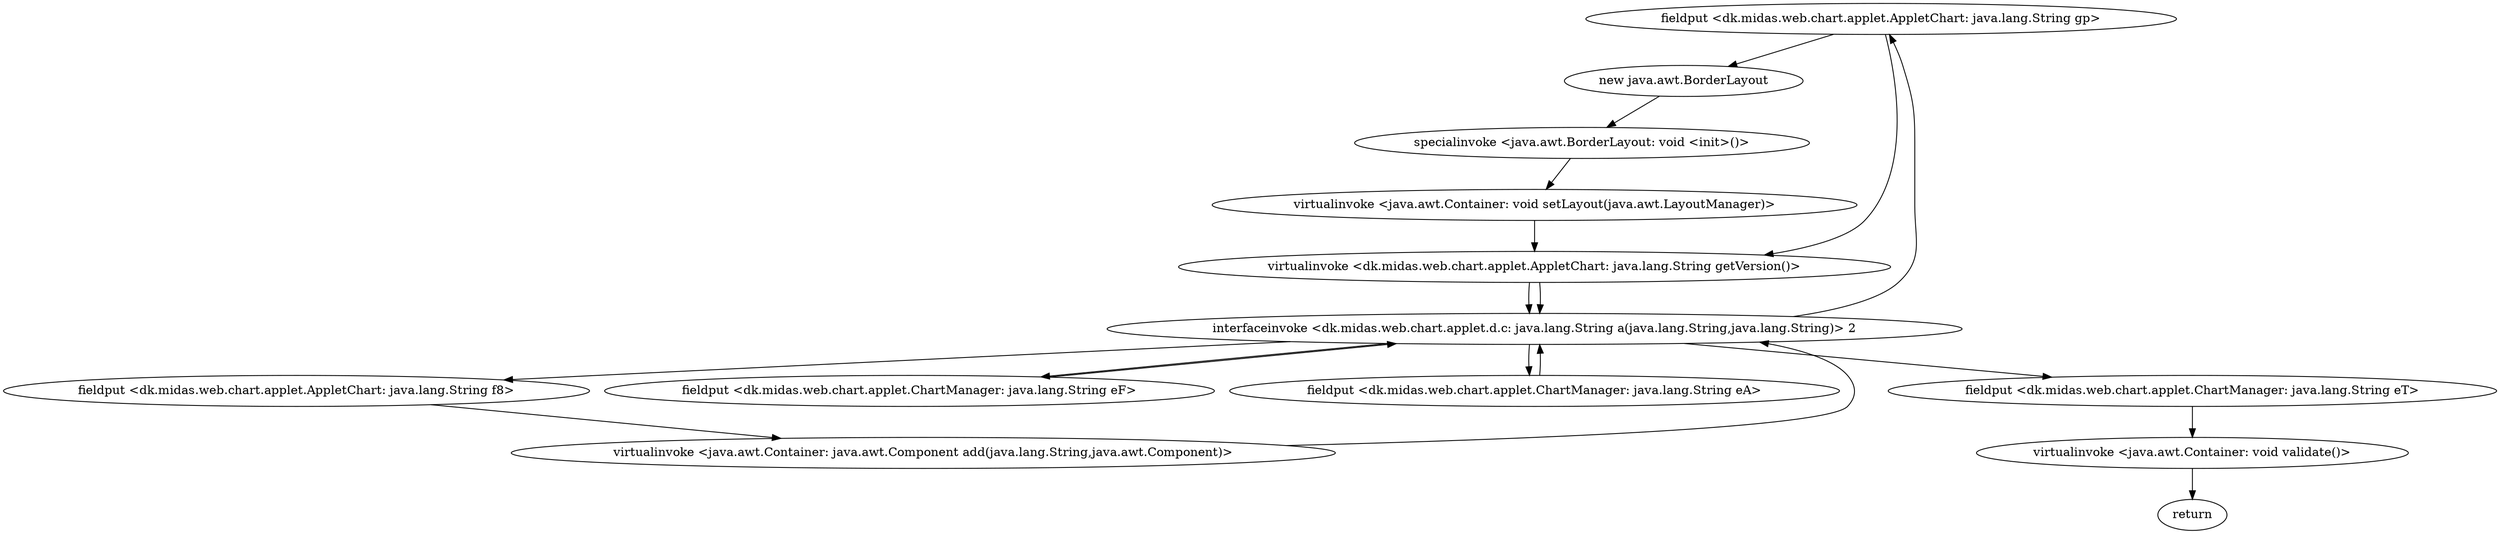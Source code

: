 digraph "" {
"fieldput <dk.midas.web.chart.applet.AppletChart: java.lang.String gp>";
 "fieldput <dk.midas.web.chart.applet.AppletChart: java.lang.String gp>"->"new java.awt.BorderLayout";
 "new java.awt.BorderLayout"->"specialinvoke <java.awt.BorderLayout: void <init>()>";
 "specialinvoke <java.awt.BorderLayout: void <init>()>"->"virtualinvoke <java.awt.Container: void setLayout(java.awt.LayoutManager)>";
 "virtualinvoke <java.awt.Container: void setLayout(java.awt.LayoutManager)>"->"virtualinvoke <dk.midas.web.chart.applet.AppletChart: java.lang.String getVersion()>";
 "virtualinvoke <dk.midas.web.chart.applet.AppletChart: java.lang.String getVersion()>"->"interfaceinvoke <dk.midas.web.chart.applet.d.c: java.lang.String a(java.lang.String,java.lang.String)> 2";
 "interfaceinvoke <dk.midas.web.chart.applet.d.c: java.lang.String a(java.lang.String,java.lang.String)> 2"->"fieldput <dk.midas.web.chart.applet.AppletChart: java.lang.String gp>";
 "fieldput <dk.midas.web.chart.applet.AppletChart: java.lang.String gp>"->"virtualinvoke <dk.midas.web.chart.applet.AppletChart: java.lang.String getVersion()>";
 "virtualinvoke <dk.midas.web.chart.applet.AppletChart: java.lang.String getVersion()>"->"interfaceinvoke <dk.midas.web.chart.applet.d.c: java.lang.String a(java.lang.String,java.lang.String)> 2";
 "interfaceinvoke <dk.midas.web.chart.applet.d.c: java.lang.String a(java.lang.String,java.lang.String)> 2"->"fieldput <dk.midas.web.chart.applet.AppletChart: java.lang.String f8>";
 "fieldput <dk.midas.web.chart.applet.AppletChart: java.lang.String f8>"->"virtualinvoke <java.awt.Container: java.awt.Component add(java.lang.String,java.awt.Component)>";
 "virtualinvoke <java.awt.Container: java.awt.Component add(java.lang.String,java.awt.Component)>"->"interfaceinvoke <dk.midas.web.chart.applet.d.c: java.lang.String a(java.lang.String,java.lang.String)> 2";
 "interfaceinvoke <dk.midas.web.chart.applet.d.c: java.lang.String a(java.lang.String,java.lang.String)> 2"->"fieldput <dk.midas.web.chart.applet.ChartManager: java.lang.String eF>";
 "fieldput <dk.midas.web.chart.applet.ChartManager: java.lang.String eF>"->"interfaceinvoke <dk.midas.web.chart.applet.d.c: java.lang.String a(java.lang.String,java.lang.String)> 2";
 "interfaceinvoke <dk.midas.web.chart.applet.d.c: java.lang.String a(java.lang.String,java.lang.String)> 2"->"fieldput <dk.midas.web.chart.applet.ChartManager: java.lang.String eA>";
 "fieldput <dk.midas.web.chart.applet.ChartManager: java.lang.String eA>"->"interfaceinvoke <dk.midas.web.chart.applet.d.c: java.lang.String a(java.lang.String,java.lang.String)> 2";
 "interfaceinvoke <dk.midas.web.chart.applet.d.c: java.lang.String a(java.lang.String,java.lang.String)> 2"->"fieldput <dk.midas.web.chart.applet.ChartManager: java.lang.String eT>";
 "fieldput <dk.midas.web.chart.applet.ChartManager: java.lang.String eT>"->"virtualinvoke <java.awt.Container: void validate()>";
 "virtualinvoke <java.awt.Container: void validate()>"->"return";
}

